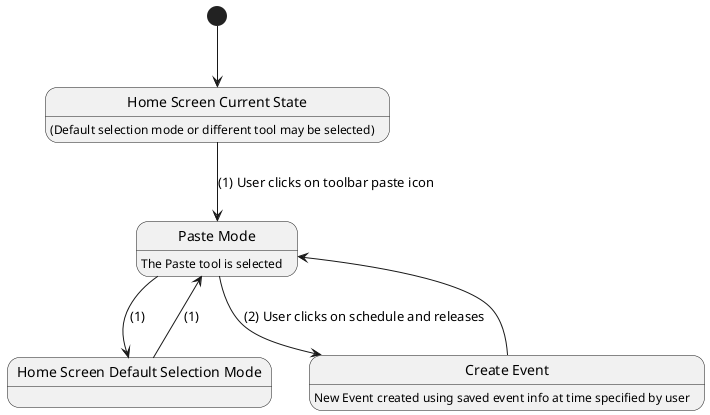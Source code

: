 @startuml paste

state "Home Screen Current State" as Start
state "Home Screen Default Selection Mode" as Select
state "Paste Mode" as Paste
state "Create Event" as CreateEvent

Start : (Default selection mode or different tool may be selected)
Paste : The Paste tool is selected
CreateEvent : New Event created using saved event info at time specified by user

[*] --> Start
Start --> Paste : (1) User clicks on toolbar paste icon
Paste --> Select : (1)
Select --> Paste : (1)

Paste --> CreateEvent : (2) User clicks on schedule and releases

CreateEvent --> Paste 

@enduml